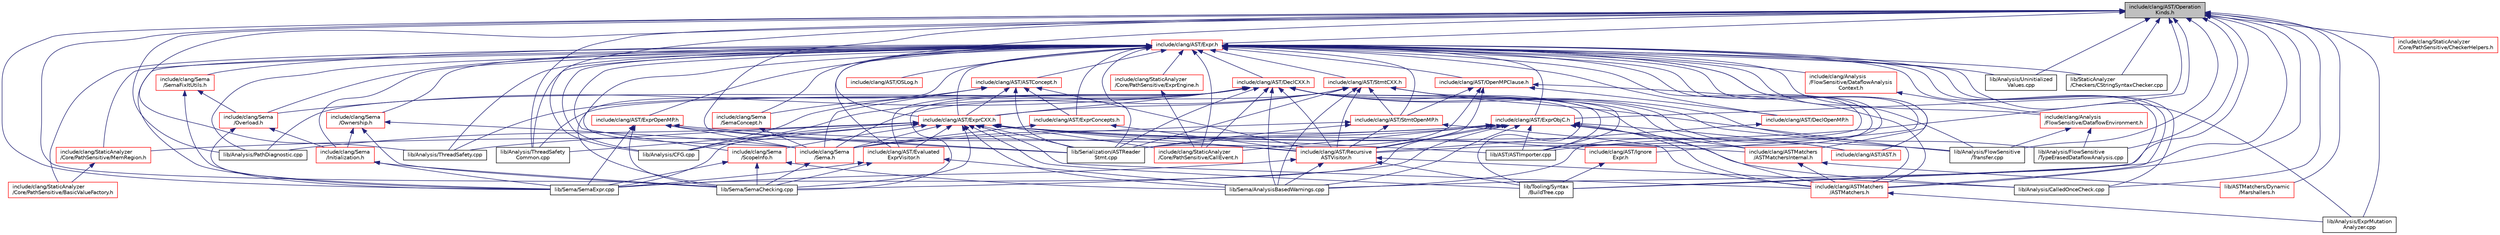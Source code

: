 digraph "include/clang/AST/OperationKinds.h"
{
 // LATEX_PDF_SIZE
  bgcolor="transparent";
  edge [fontname="Helvetica",fontsize="10",labelfontname="Helvetica",labelfontsize="10"];
  node [fontname="Helvetica",fontsize="10",shape=record];
  Node1 [label="include/clang/AST/Operation\lKinds.h",height=0.2,width=0.4,color="black", fillcolor="grey75", style="filled", fontcolor="black",tooltip=" "];
  Node1 -> Node2 [dir="back",color="midnightblue",fontsize="10",style="solid",fontname="Helvetica"];
  Node2 [label="include/clang/AST/Expr.h",height=0.2,width=0.4,color="red",URL="$Expr_8h.html",tooltip=" "];
  Node2 -> Node3 [dir="back",color="midnightblue",fontsize="10",style="solid",fontname="Helvetica"];
  Node3 [label="include/clang/Analysis\l/FlowSensitive/DataflowAnalysis\lContext.h",height=0.2,width=0.4,color="red",URL="$DataflowAnalysisContext_8h.html",tooltip=" "];
  Node3 -> Node4 [dir="back",color="midnightblue",fontsize="10",style="solid",fontname="Helvetica"];
  Node4 [label="include/clang/Analysis\l/FlowSensitive/DataflowEnvironment.h",height=0.2,width=0.4,color="red",URL="$DataflowEnvironment_8h.html",tooltip=" "];
  Node4 -> Node12 [dir="back",color="midnightblue",fontsize="10",style="solid",fontname="Helvetica"];
  Node12 [label="lib/Analysis/FlowSensitive\l/Transfer.cpp",height=0.2,width=0.4,color="black",URL="$Transfer_8cpp.html",tooltip=" "];
  Node4 -> Node16 [dir="back",color="midnightblue",fontsize="10",style="solid",fontname="Helvetica"];
  Node16 [label="lib/Analysis/FlowSensitive\l/TypeErasedDataflowAnalysis.cpp",height=0.2,width=0.4,color="black",URL="$TypeErasedDataflowAnalysis_8cpp.html",tooltip=" "];
  Node2 -> Node4 [dir="back",color="midnightblue",fontsize="10",style="solid",fontname="Helvetica"];
  Node2 -> Node20 [dir="back",color="midnightblue",fontsize="10",style="solid",fontname="Helvetica"];
  Node20 [label="include/clang/AST/AST.h",height=0.2,width=0.4,color="red",URL="$AST_8h.html",tooltip=" "];
  Node2 -> Node35 [dir="back",color="midnightblue",fontsize="10",style="solid",fontname="Helvetica"];
  Node35 [label="include/clang/AST/ASTConcept.h",height=0.2,width=0.4,color="red",URL="$ASTConcept_8h.html",tooltip="This file provides AST data structures related to concepts."];
  Node35 -> Node202 [dir="back",color="midnightblue",fontsize="10",style="solid",fontname="Helvetica"];
  Node202 [label="include/clang/AST/ExprConcepts.h",height=0.2,width=0.4,color="red",URL="$ExprConcepts_8h.html",tooltip=" "];
  Node202 -> Node93 [dir="back",color="midnightblue",fontsize="10",style="solid",fontname="Helvetica"];
  Node93 [label="include/clang/AST/Recursive\lASTVisitor.h",height=0.2,width=0.4,color="red",URL="$RecursiveASTVisitor_8h.html",tooltip=" "];
  Node93 -> Node103 [dir="back",color="midnightblue",fontsize="10",style="solid",fontname="Helvetica"];
  Node103 [label="lib/Analysis/CalledOnceCheck.cpp",height=0.2,width=0.4,color="black",URL="$CalledOnceCheck_8cpp.html",tooltip=" "];
  Node93 -> Node131 [dir="back",color="midnightblue",fontsize="10",style="solid",fontname="Helvetica"];
  Node131 [label="lib/Sema/AnalysisBasedWarnings.cpp",height=0.2,width=0.4,color="black",URL="$AnalysisBasedWarnings_8cpp.html",tooltip=" "];
  Node93 -> Node65 [dir="back",color="midnightblue",fontsize="10",style="solid",fontname="Helvetica"];
  Node65 [label="lib/Sema/SemaExpr.cpp",height=0.2,width=0.4,color="black",URL="$SemaExpr_8cpp.html",tooltip=" "];
  Node93 -> Node149 [dir="back",color="midnightblue",fontsize="10",style="solid",fontname="Helvetica"];
  Node149 [label="lib/Tooling/Syntax\l/BuildTree.cpp",height=0.2,width=0.4,color="black",URL="$BuildTree_8cpp.html",tooltip=" "];
  Node202 -> Node249 [dir="back",color="midnightblue",fontsize="10",style="solid",fontname="Helvetica"];
  Node249 [label="include/clang/Sema\l/Sema.h",height=0.2,width=0.4,color="red",URL="$Sema_8h.html",tooltip=" "];
  Node249 -> Node211 [dir="back",color="midnightblue",fontsize="10",style="solid",fontname="Helvetica"];
  Node211 [label="lib/Sema/SemaChecking.cpp",height=0.2,width=0.4,color="black",URL="$SemaChecking_8cpp.html",tooltip=" "];
  Node35 -> Node323 [dir="back",color="midnightblue",fontsize="10",style="solid",fontname="Helvetica"];
  Node323 [label="include/clang/AST/ExprCXX.h",height=0.2,width=0.4,color="red",URL="$ExprCXX_8h.html",tooltip=" "];
  Node323 -> Node207 [dir="back",color="midnightblue",fontsize="10",style="solid",fontname="Helvetica"];
  Node207 [label="include/clang/AST/Evaluated\lExprVisitor.h",height=0.2,width=0.4,color="red",URL="$EvaluatedExprVisitor_8h.html",tooltip=" "];
  Node207 -> Node131 [dir="back",color="midnightblue",fontsize="10",style="solid",fontname="Helvetica"];
  Node207 -> Node211 [dir="back",color="midnightblue",fontsize="10",style="solid",fontname="Helvetica"];
  Node207 -> Node65 [dir="back",color="midnightblue",fontsize="10",style="solid",fontname="Helvetica"];
  Node323 -> Node555 [dir="back",color="midnightblue",fontsize="10",style="solid",fontname="Helvetica"];
  Node555 [label="include/clang/AST/Ignore\lExpr.h",height=0.2,width=0.4,color="red",URL="$IgnoreExpr_8h.html",tooltip=" "];
  Node555 -> Node149 [dir="back",color="midnightblue",fontsize="10",style="solid",fontname="Helvetica"];
  Node323 -> Node93 [dir="back",color="midnightblue",fontsize="10",style="solid",fontname="Helvetica"];
  Node323 -> Node150 [dir="back",color="midnightblue",fontsize="10",style="solid",fontname="Helvetica"];
  Node150 [label="include/clang/ASTMatchers\l/ASTMatchers.h",height=0.2,width=0.4,color="red",URL="$ASTMatchers_8h.html",tooltip=" "];
  Node150 -> Node22 [dir="back",color="midnightblue",fontsize="10",style="solid",fontname="Helvetica"];
  Node22 [label="lib/Analysis/ExprMutation\lAnalyzer.cpp",height=0.2,width=0.4,color="black",URL="$ExprMutationAnalyzer_8cpp.html",tooltip=" "];
  Node323 -> Node194 [dir="back",color="midnightblue",fontsize="10",style="solid",fontname="Helvetica"];
  Node194 [label="include/clang/ASTMatchers\l/ASTMatchersInternal.h",height=0.2,width=0.4,color="red",URL="$ASTMatchersInternal_8h.html",tooltip=" "];
  Node194 -> Node150 [dir="back",color="midnightblue",fontsize="10",style="solid",fontname="Helvetica"];
  Node194 -> Node189 [dir="back",color="midnightblue",fontsize="10",style="solid",fontname="Helvetica"];
  Node189 [label="lib/ASTMatchers/Dynamic\l/Marshallers.h",height=0.2,width=0.4,color="red",URL="$Marshallers_8h.html",tooltip=" "];
  Node323 -> Node556 [dir="back",color="midnightblue",fontsize="10",style="solid",fontname="Helvetica"];
  Node556 [label="include/clang/Sema\l/ScopeInfo.h",height=0.2,width=0.4,color="red",URL="$ScopeInfo_8h.html",tooltip=" "];
  Node556 -> Node131 [dir="back",color="midnightblue",fontsize="10",style="solid",fontname="Helvetica"];
  Node556 -> Node211 [dir="back",color="midnightblue",fontsize="10",style="solid",fontname="Helvetica"];
  Node556 -> Node65 [dir="back",color="midnightblue",fontsize="10",style="solid",fontname="Helvetica"];
  Node323 -> Node249 [dir="back",color="midnightblue",fontsize="10",style="solid",fontname="Helvetica"];
  Node323 -> Node364 [dir="back",color="midnightblue",fontsize="10",style="solid",fontname="Helvetica"];
  Node364 [label="include/clang/StaticAnalyzer\l/Core/PathSensitive/CallEvent.h",height=0.2,width=0.4,color="red",URL="$CallEvent_8h.html",tooltip=" "];
  Node323 -> Node215 [dir="back",color="midnightblue",fontsize="10",style="solid",fontname="Helvetica"];
  Node215 [label="lib/Analysis/CFG.cpp",height=0.2,width=0.4,color="black",URL="$CFG_8cpp.html",tooltip=" "];
  Node323 -> Node12 [dir="back",color="midnightblue",fontsize="10",style="solid",fontname="Helvetica"];
  Node323 -> Node498 [dir="back",color="midnightblue",fontsize="10",style="solid",fontname="Helvetica"];
  Node498 [label="lib/Analysis/PathDiagnostic.cpp",height=0.2,width=0.4,color="black",URL="$PathDiagnostic_8cpp.html",tooltip=" "];
  Node323 -> Node218 [dir="back",color="midnightblue",fontsize="10",style="solid",fontname="Helvetica"];
  Node218 [label="lib/Analysis/ThreadSafety.cpp",height=0.2,width=0.4,color="black",URL="$ThreadSafety_8cpp.html",tooltip=" "];
  Node323 -> Node338 [dir="back",color="midnightblue",fontsize="10",style="solid",fontname="Helvetica"];
  Node338 [label="lib/Analysis/ThreadSafety\lCommon.cpp",height=0.2,width=0.4,color="black",URL="$ThreadSafetyCommon_8cpp.html",tooltip=" "];
  Node323 -> Node88 [dir="back",color="midnightblue",fontsize="10",style="solid",fontname="Helvetica"];
  Node88 [label="lib/AST/ASTImporter.cpp",height=0.2,width=0.4,color="black",URL="$ASTImporter_8cpp.html",tooltip=" "];
  Node323 -> Node131 [dir="back",color="midnightblue",fontsize="10",style="solid",fontname="Helvetica"];
  Node323 -> Node211 [dir="back",color="midnightblue",fontsize="10",style="solid",fontname="Helvetica"];
  Node323 -> Node65 [dir="back",color="midnightblue",fontsize="10",style="solid",fontname="Helvetica"];
  Node323 -> Node42 [dir="back",color="midnightblue",fontsize="10",style="solid",fontname="Helvetica"];
  Node42 [label="lib/Serialization/ASTReader\lStmt.cpp",height=0.2,width=0.4,color="black",URL="$ASTReaderStmt_8cpp.html",tooltip=" "];
  Node323 -> Node149 [dir="back",color="midnightblue",fontsize="10",style="solid",fontname="Helvetica"];
  Node35 -> Node93 [dir="back",color="midnightblue",fontsize="10",style="solid",fontname="Helvetica"];
  Node35 -> Node249 [dir="back",color="midnightblue",fontsize="10",style="solid",fontname="Helvetica"];
  Node35 -> Node630 [dir="back",color="midnightblue",fontsize="10",style="solid",fontname="Helvetica"];
  Node630 [label="include/clang/Sema\l/SemaConcept.h",height=0.2,width=0.4,color="red",URL="$SemaConcept_8h.html",tooltip=" "];
  Node630 -> Node249 [dir="back",color="midnightblue",fontsize="10",style="solid",fontname="Helvetica"];
  Node35 -> Node42 [dir="back",color="midnightblue",fontsize="10",style="solid",fontname="Helvetica"];
  Node2 -> Node646 [dir="back",color="midnightblue",fontsize="10",style="solid",fontname="Helvetica"];
  Node646 [label="include/clang/AST/DeclCXX.h",height=0.2,width=0.4,color="red",URL="$DeclCXX_8h.html",tooltip=" "];
  Node646 -> Node20 [dir="back",color="midnightblue",fontsize="10",style="solid",fontname="Helvetica"];
  Node646 -> Node207 [dir="back",color="midnightblue",fontsize="10",style="solid",fontname="Helvetica"];
  Node646 -> Node323 [dir="back",color="midnightblue",fontsize="10",style="solid",fontname="Helvetica"];
  Node646 -> Node93 [dir="back",color="midnightblue",fontsize="10",style="solid",fontname="Helvetica"];
  Node646 -> Node150 [dir="back",color="midnightblue",fontsize="10",style="solid",fontname="Helvetica"];
  Node646 -> Node194 [dir="back",color="midnightblue",fontsize="10",style="solid",fontname="Helvetica"];
  Node646 -> Node628 [dir="back",color="midnightblue",fontsize="10",style="solid",fontname="Helvetica"];
  Node628 [label="include/clang/Sema\l/Overload.h",height=0.2,width=0.4,color="red",URL="$Overload_8h.html",tooltip=" "];
  Node628 -> Node629 [dir="back",color="midnightblue",fontsize="10",style="solid",fontname="Helvetica"];
  Node629 [label="include/clang/Sema\l/Initialization.h",height=0.2,width=0.4,color="red",URL="$Initialization_8h.html",tooltip=" "];
  Node629 -> Node211 [dir="back",color="midnightblue",fontsize="10",style="solid",fontname="Helvetica"];
  Node629 -> Node65 [dir="back",color="midnightblue",fontsize="10",style="solid",fontname="Helvetica"];
  Node628 -> Node65 [dir="back",color="midnightblue",fontsize="10",style="solid",fontname="Helvetica"];
  Node646 -> Node364 [dir="back",color="midnightblue",fontsize="10",style="solid",fontname="Helvetica"];
  Node646 -> Node215 [dir="back",color="midnightblue",fontsize="10",style="solid",fontname="Helvetica"];
  Node646 -> Node12 [dir="back",color="midnightblue",fontsize="10",style="solid",fontname="Helvetica"];
  Node646 -> Node16 [dir="back",color="midnightblue",fontsize="10",style="solid",fontname="Helvetica"];
  Node646 -> Node498 [dir="back",color="midnightblue",fontsize="10",style="solid",fontname="Helvetica"];
  Node646 -> Node218 [dir="back",color="midnightblue",fontsize="10",style="solid",fontname="Helvetica"];
  Node646 -> Node338 [dir="back",color="midnightblue",fontsize="10",style="solid",fontname="Helvetica"];
  Node646 -> Node88 [dir="back",color="midnightblue",fontsize="10",style="solid",fontname="Helvetica"];
  Node646 -> Node131 [dir="back",color="midnightblue",fontsize="10",style="solid",fontname="Helvetica"];
  Node646 -> Node211 [dir="back",color="midnightblue",fontsize="10",style="solid",fontname="Helvetica"];
  Node646 -> Node42 [dir="back",color="midnightblue",fontsize="10",style="solid",fontname="Helvetica"];
  Node646 -> Node149 [dir="back",color="midnightblue",fontsize="10",style="solid",fontname="Helvetica"];
  Node2 -> Node752 [dir="back",color="midnightblue",fontsize="10",style="solid",fontname="Helvetica"];
  Node752 [label="include/clang/AST/DeclOpenMP.h",height=0.2,width=0.4,color="red",URL="$DeclOpenMP_8h.html",tooltip=" "];
  Node752 -> Node93 [dir="back",color="midnightblue",fontsize="10",style="solid",fontname="Helvetica"];
  Node2 -> Node207 [dir="back",color="midnightblue",fontsize="10",style="solid",fontname="Helvetica"];
  Node2 -> Node202 [dir="back",color="midnightblue",fontsize="10",style="solid",fontname="Helvetica"];
  Node2 -> Node323 [dir="back",color="midnightblue",fontsize="10",style="solid",fontname="Helvetica"];
  Node2 -> Node755 [dir="back",color="midnightblue",fontsize="10",style="solid",fontname="Helvetica"];
  Node755 [label="include/clang/AST/ExprObjC.h",height=0.2,width=0.4,color="red",URL="$ExprObjC_8h.html",tooltip=" "];
  Node755 -> Node20 [dir="back",color="midnightblue",fontsize="10",style="solid",fontname="Helvetica"];
  Node755 -> Node93 [dir="back",color="midnightblue",fontsize="10",style="solid",fontname="Helvetica"];
  Node755 -> Node150 [dir="back",color="midnightblue",fontsize="10",style="solid",fontname="Helvetica"];
  Node755 -> Node194 [dir="back",color="midnightblue",fontsize="10",style="solid",fontname="Helvetica"];
  Node755 -> Node249 [dir="back",color="midnightblue",fontsize="10",style="solid",fontname="Helvetica"];
  Node755 -> Node364 [dir="back",color="midnightblue",fontsize="10",style="solid",fontname="Helvetica"];
  Node755 -> Node533 [dir="back",color="midnightblue",fontsize="10",style="solid",fontname="Helvetica"];
  Node533 [label="include/clang/StaticAnalyzer\l/Core/PathSensitive/MemRegion.h",height=0.2,width=0.4,color="red",URL="$MemRegion_8h.html",tooltip=" "];
  Node533 -> Node534 [dir="back",color="midnightblue",fontsize="10",style="solid",fontname="Helvetica"];
  Node534 [label="include/clang/StaticAnalyzer\l/Core/PathSensitive/BasicValueFactory.h",height=0.2,width=0.4,color="red",URL="$BasicValueFactory_8h.html",tooltip=" "];
  Node755 -> Node103 [dir="back",color="midnightblue",fontsize="10",style="solid",fontname="Helvetica"];
  Node755 -> Node88 [dir="back",color="midnightblue",fontsize="10",style="solid",fontname="Helvetica"];
  Node755 -> Node131 [dir="back",color="midnightblue",fontsize="10",style="solid",fontname="Helvetica"];
  Node755 -> Node211 [dir="back",color="midnightblue",fontsize="10",style="solid",fontname="Helvetica"];
  Node755 -> Node65 [dir="back",color="midnightblue",fontsize="10",style="solid",fontname="Helvetica"];
  Node755 -> Node42 [dir="back",color="midnightblue",fontsize="10",style="solid",fontname="Helvetica"];
  Node2 -> Node758 [dir="back",color="midnightblue",fontsize="10",style="solid",fontname="Helvetica"];
  Node758 [label="include/clang/AST/ExprOpenMP.h",height=0.2,width=0.4,color="red",URL="$ExprOpenMP_8h.html",tooltip=" "];
  Node758 -> Node93 [dir="back",color="midnightblue",fontsize="10",style="solid",fontname="Helvetica"];
  Node758 -> Node249 [dir="back",color="midnightblue",fontsize="10",style="solid",fontname="Helvetica"];
  Node758 -> Node211 [dir="back",color="midnightblue",fontsize="10",style="solid",fontname="Helvetica"];
  Node758 -> Node65 [dir="back",color="midnightblue",fontsize="10",style="solid",fontname="Helvetica"];
  Node758 -> Node42 [dir="back",color="midnightblue",fontsize="10",style="solid",fontname="Helvetica"];
  Node2 -> Node555 [dir="back",color="midnightblue",fontsize="10",style="solid",fontname="Helvetica"];
  Node2 -> Node759 [dir="back",color="midnightblue",fontsize="10",style="solid",fontname="Helvetica"];
  Node759 [label="include/clang/AST/OpenMPClause.h",height=0.2,width=0.4,color="red",URL="$OpenMPClause_8h.html",tooltip=" "];
  Node759 -> Node752 [dir="back",color="midnightblue",fontsize="10",style="solid",fontname="Helvetica"];
  Node759 -> Node93 [dir="back",color="midnightblue",fontsize="10",style="solid",fontname="Helvetica"];
  Node759 -> Node760 [dir="back",color="midnightblue",fontsize="10",style="solid",fontname="Helvetica"];
  Node760 [label="include/clang/AST/StmtOpenMP.h",height=0.2,width=0.4,color="red",URL="$StmtOpenMP_8h.html",tooltip=" "];
  Node760 -> Node93 [dir="back",color="midnightblue",fontsize="10",style="solid",fontname="Helvetica"];
  Node760 -> Node150 [dir="back",color="midnightblue",fontsize="10",style="solid",fontname="Helvetica"];
  Node760 -> Node249 [dir="back",color="midnightblue",fontsize="10",style="solid",fontname="Helvetica"];
  Node760 -> Node42 [dir="back",color="midnightblue",fontsize="10",style="solid",fontname="Helvetica"];
  Node759 -> Node150 [dir="back",color="midnightblue",fontsize="10",style="solid",fontname="Helvetica"];
  Node759 -> Node42 [dir="back",color="midnightblue",fontsize="10",style="solid",fontname="Helvetica"];
  Node2 -> Node762 [dir="back",color="midnightblue",fontsize="10",style="solid",fontname="Helvetica"];
  Node762 [label="include/clang/AST/OSLog.h",height=0.2,width=0.4,color="red",URL="$OSLog_8h.html",tooltip=" "];
  Node2 -> Node93 [dir="back",color="midnightblue",fontsize="10",style="solid",fontname="Helvetica"];
  Node2 -> Node764 [dir="back",color="midnightblue",fontsize="10",style="solid",fontname="Helvetica"];
  Node764 [label="include/clang/AST/StmtCXX.h",height=0.2,width=0.4,color="red",URL="$StmtCXX_8h.html",tooltip=" "];
  Node764 -> Node323 [dir="back",color="midnightblue",fontsize="10",style="solid",fontname="Helvetica"];
  Node764 -> Node93 [dir="back",color="midnightblue",fontsize="10",style="solid",fontname="Helvetica"];
  Node764 -> Node760 [dir="back",color="midnightblue",fontsize="10",style="solid",fontname="Helvetica"];
  Node764 -> Node150 [dir="back",color="midnightblue",fontsize="10",style="solid",fontname="Helvetica"];
  Node764 -> Node249 [dir="back",color="midnightblue",fontsize="10",style="solid",fontname="Helvetica"];
  Node764 -> Node215 [dir="back",color="midnightblue",fontsize="10",style="solid",fontname="Helvetica"];
  Node764 -> Node88 [dir="back",color="midnightblue",fontsize="10",style="solid",fontname="Helvetica"];
  Node764 -> Node131 [dir="back",color="midnightblue",fontsize="10",style="solid",fontname="Helvetica"];
  Node764 -> Node42 [dir="back",color="midnightblue",fontsize="10",style="solid",fontname="Helvetica"];
  Node2 -> Node760 [dir="back",color="midnightblue",fontsize="10",style="solid",fontname="Helvetica"];
  Node2 -> Node150 [dir="back",color="midnightblue",fontsize="10",style="solid",fontname="Helvetica"];
  Node2 -> Node194 [dir="back",color="midnightblue",fontsize="10",style="solid",fontname="Helvetica"];
  Node2 -> Node629 [dir="back",color="midnightblue",fontsize="10",style="solid",fontname="Helvetica"];
  Node2 -> Node628 [dir="back",color="midnightblue",fontsize="10",style="solid",fontname="Helvetica"];
  Node2 -> Node767 [dir="back",color="midnightblue",fontsize="10",style="solid",fontname="Helvetica"];
  Node767 [label="include/clang/Sema\l/Ownership.h",height=0.2,width=0.4,color="red",URL="$Ownership_8h.html",tooltip=" "];
  Node767 -> Node629 [dir="back",color="midnightblue",fontsize="10",style="solid",fontname="Helvetica"];
  Node767 -> Node249 [dir="back",color="midnightblue",fontsize="10",style="solid",fontname="Helvetica"];
  Node767 -> Node211 [dir="back",color="midnightblue",fontsize="10",style="solid",fontname="Helvetica"];
  Node2 -> Node556 [dir="back",color="midnightblue",fontsize="10",style="solid",fontname="Helvetica"];
  Node2 -> Node249 [dir="back",color="midnightblue",fontsize="10",style="solid",fontname="Helvetica"];
  Node2 -> Node630 [dir="back",color="midnightblue",fontsize="10",style="solid",fontname="Helvetica"];
  Node2 -> Node770 [dir="back",color="midnightblue",fontsize="10",style="solid",fontname="Helvetica"];
  Node770 [label="include/clang/Sema\l/SemaFixItUtils.h",height=0.2,width=0.4,color="red",URL="$SemaFixItUtils_8h.html",tooltip=" "];
  Node770 -> Node628 [dir="back",color="midnightblue",fontsize="10",style="solid",fontname="Helvetica"];
  Node770 -> Node65 [dir="back",color="midnightblue",fontsize="10",style="solid",fontname="Helvetica"];
  Node2 -> Node534 [dir="back",color="midnightblue",fontsize="10",style="solid",fontname="Helvetica"];
  Node2 -> Node364 [dir="back",color="midnightblue",fontsize="10",style="solid",fontname="Helvetica"];
  Node2 -> Node363 [dir="back",color="midnightblue",fontsize="10",style="solid",fontname="Helvetica"];
  Node363 [label="include/clang/StaticAnalyzer\l/Core/PathSensitive/ExprEngine.h",height=0.2,width=0.4,color="red",URL="$ExprEngine_8h.html",tooltip=" "];
  Node363 -> Node364 [dir="back",color="midnightblue",fontsize="10",style="solid",fontname="Helvetica"];
  Node2 -> Node533 [dir="back",color="midnightblue",fontsize="10",style="solid",fontname="Helvetica"];
  Node2 -> Node103 [dir="back",color="midnightblue",fontsize="10",style="solid",fontname="Helvetica"];
  Node2 -> Node215 [dir="back",color="midnightblue",fontsize="10",style="solid",fontname="Helvetica"];
  Node2 -> Node22 [dir="back",color="midnightblue",fontsize="10",style="solid",fontname="Helvetica"];
  Node2 -> Node12 [dir="back",color="midnightblue",fontsize="10",style="solid",fontname="Helvetica"];
  Node2 -> Node498 [dir="back",color="midnightblue",fontsize="10",style="solid",fontname="Helvetica"];
  Node2 -> Node218 [dir="back",color="midnightblue",fontsize="10",style="solid",fontname="Helvetica"];
  Node2 -> Node338 [dir="back",color="midnightblue",fontsize="10",style="solid",fontname="Helvetica"];
  Node2 -> Node219 [dir="back",color="midnightblue",fontsize="10",style="solid",fontname="Helvetica"];
  Node219 [label="lib/Analysis/Uninitialized\lValues.cpp",height=0.2,width=0.4,color="black",URL="$UninitializedValues_8cpp.html",tooltip=" "];
  Node2 -> Node88 [dir="back",color="midnightblue",fontsize="10",style="solid",fontname="Helvetica"];
  Node2 -> Node131 [dir="back",color="midnightblue",fontsize="10",style="solid",fontname="Helvetica"];
  Node2 -> Node211 [dir="back",color="midnightblue",fontsize="10",style="solid",fontname="Helvetica"];
  Node2 -> Node65 [dir="back",color="midnightblue",fontsize="10",style="solid",fontname="Helvetica"];
  Node2 -> Node42 [dir="back",color="midnightblue",fontsize="10",style="solid",fontname="Helvetica"];
  Node2 -> Node243 [dir="back",color="midnightblue",fontsize="10",style="solid",fontname="Helvetica"];
  Node243 [label="lib/StaticAnalyzer\l/Checkers/CStringSyntaxChecker.cpp",height=0.2,width=0.4,color="black",URL="$CStringSyntaxChecker_8cpp.html",tooltip=" "];
  Node2 -> Node149 [dir="back",color="midnightblue",fontsize="10",style="solid",fontname="Helvetica"];
  Node1 -> Node323 [dir="back",color="midnightblue",fontsize="10",style="solid",fontname="Helvetica"];
  Node1 -> Node755 [dir="back",color="midnightblue",fontsize="10",style="solid",fontname="Helvetica"];
  Node1 -> Node150 [dir="back",color="midnightblue",fontsize="10",style="solid",fontname="Helvetica"];
  Node1 -> Node786 [dir="back",color="midnightblue",fontsize="10",style="solid",fontname="Helvetica"];
  Node786 [label="include/clang/StaticAnalyzer\l/Core/PathSensitive/CheckerHelpers.h",height=0.2,width=0.4,color="red",URL="$CheckerHelpers_8h.html",tooltip=" "];
  Node1 -> Node103 [dir="back",color="midnightblue",fontsize="10",style="solid",fontname="Helvetica"];
  Node1 -> Node215 [dir="back",color="midnightblue",fontsize="10",style="solid",fontname="Helvetica"];
  Node1 -> Node22 [dir="back",color="midnightblue",fontsize="10",style="solid",fontname="Helvetica"];
  Node1 -> Node12 [dir="back",color="midnightblue",fontsize="10",style="solid",fontname="Helvetica"];
  Node1 -> Node16 [dir="back",color="midnightblue",fontsize="10",style="solid",fontname="Helvetica"];
  Node1 -> Node498 [dir="back",color="midnightblue",fontsize="10",style="solid",fontname="Helvetica"];
  Node1 -> Node218 [dir="back",color="midnightblue",fontsize="10",style="solid",fontname="Helvetica"];
  Node1 -> Node338 [dir="back",color="midnightblue",fontsize="10",style="solid",fontname="Helvetica"];
  Node1 -> Node219 [dir="back",color="midnightblue",fontsize="10",style="solid",fontname="Helvetica"];
  Node1 -> Node88 [dir="back",color="midnightblue",fontsize="10",style="solid",fontname="Helvetica"];
  Node1 -> Node189 [dir="back",color="midnightblue",fontsize="10",style="solid",fontname="Helvetica"];
  Node1 -> Node131 [dir="back",color="midnightblue",fontsize="10",style="solid",fontname="Helvetica"];
  Node1 -> Node211 [dir="back",color="midnightblue",fontsize="10",style="solid",fontname="Helvetica"];
  Node1 -> Node65 [dir="back",color="midnightblue",fontsize="10",style="solid",fontname="Helvetica"];
  Node1 -> Node42 [dir="back",color="midnightblue",fontsize="10",style="solid",fontname="Helvetica"];
  Node1 -> Node243 [dir="back",color="midnightblue",fontsize="10",style="solid",fontname="Helvetica"];
  Node1 -> Node149 [dir="back",color="midnightblue",fontsize="10",style="solid",fontname="Helvetica"];
}
